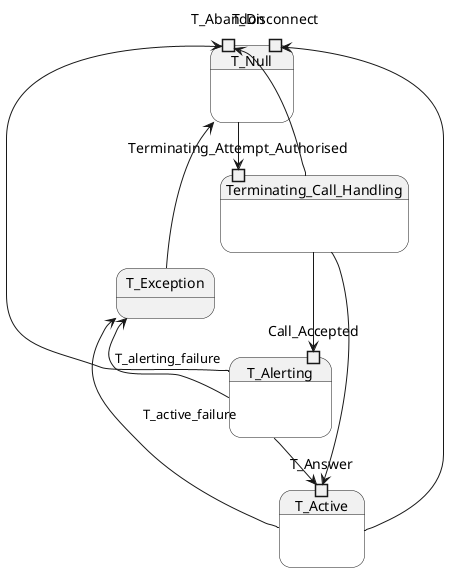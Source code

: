 @startuml

state T_Null {
	state T_Abandon <<inputPin>>
	state T_Disconnect <<inputPin>>
}
state Terminating_Call_Handling {
	state Terminating_Attempt_Authorised <<inputPin>>
}
state T_Alerting {
	state Call_Accepted <<inputPin>>
}
state T_Active {
	state T_Answer <<inputPin>>
}
state T_Exception

T_Null -down-> Terminating_Attempt_Authorised
Terminating_Call_Handling -down-> Call_Accepted
Terminating_Call_Handling -down-> T_Answer
T_Alerting -down-> T_Answer

Terminating_Call_Handling -up-> T_Abandon
T_Alerting -up-> T_Abandon
T_Active -up-> T_Disconnect

T_Exception -left-> T_Null
T_Alerting -up-> T_Exception : T_alerting_failure
T_Active -up-> T_Exception : T_active_failure

@enduml

